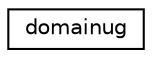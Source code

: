 digraph "Graphical Class Hierarchy"
{
 // INTERACTIVE_SVG=YES
 // LATEX_PDF_SIZE
  edge [fontname="Helvetica",fontsize="10",labelfontname="Helvetica",labelfontsize="10"];
  node [fontname="Helvetica",fontsize="10",shape=record];
  rankdir="LR";
  Node0 [label="domainug",height=0.2,width=0.4,color="black", fillcolor="white", style="filled",URL="$structmpp__domains__mod_1_1domainug.html",tooltip="Domain information for managing data on unstructured grids."];
}
